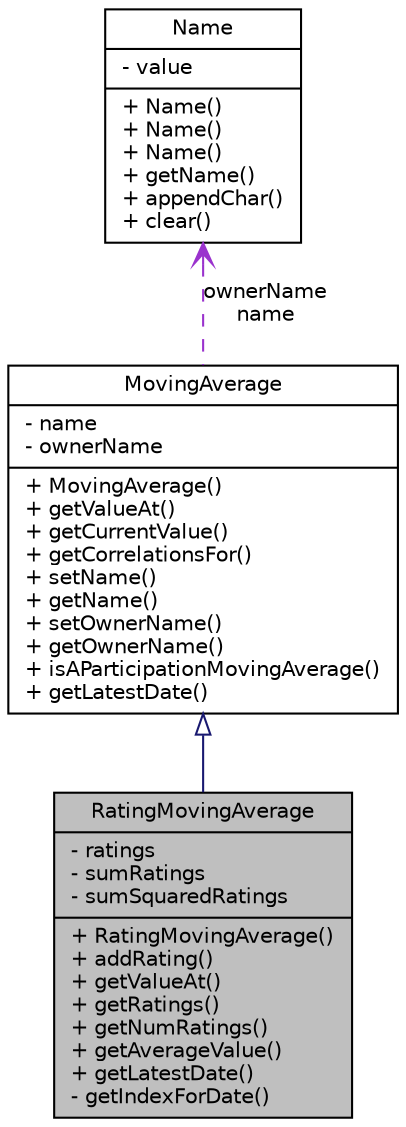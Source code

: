 digraph G
{
  edge [fontname="Helvetica",fontsize="10",labelfontname="Helvetica",labelfontsize="10"];
  node [fontname="Helvetica",fontsize="10",shape=record];
  Node1 [label="{RatingMovingAverage\n|- ratings\l- sumRatings\l- sumSquaredRatings\l|+ RatingMovingAverage()\l+ addRating()\l+ getValueAt()\l+ getRatings()\l+ getNumRatings()\l+ getAverageValue()\l+ getLatestDate()\l- getIndexForDate()\l}",height=0.2,width=0.4,color="black", fillcolor="grey75", style="filled" fontcolor="black"];
  Node2 -> Node1 [dir=back,color="midnightblue",fontsize="10",style="solid",arrowtail="empty",fontname="Helvetica"];
  Node2 [label="{MovingAverage\n|- name\l- ownerName\l|+ MovingAverage()\l+ getValueAt()\l+ getCurrentValue()\l+ getCorrelationsFor()\l+ setName()\l+ getName()\l+ setOwnerName()\l+ getOwnerName()\l+ isAParticipationMovingAverage()\l+ getLatestDate()\l}",height=0.2,width=0.4,color="black", fillcolor="white", style="filled",URL="$class_moving_average.html"];
  Node3 -> Node2 [dir=back,color="darkorchid3",fontsize="10",style="dashed",label="ownerName\nname",arrowtail="open",fontname="Helvetica"];
  Node3 [label="{Name\n|- value\l|+ Name()\l+ Name()\l+ Name()\l+ getName()\l+ appendChar()\l+ clear()\l}",height=0.2,width=0.4,color="black", fillcolor="white", style="filled",URL="$class_name.html"];
}
